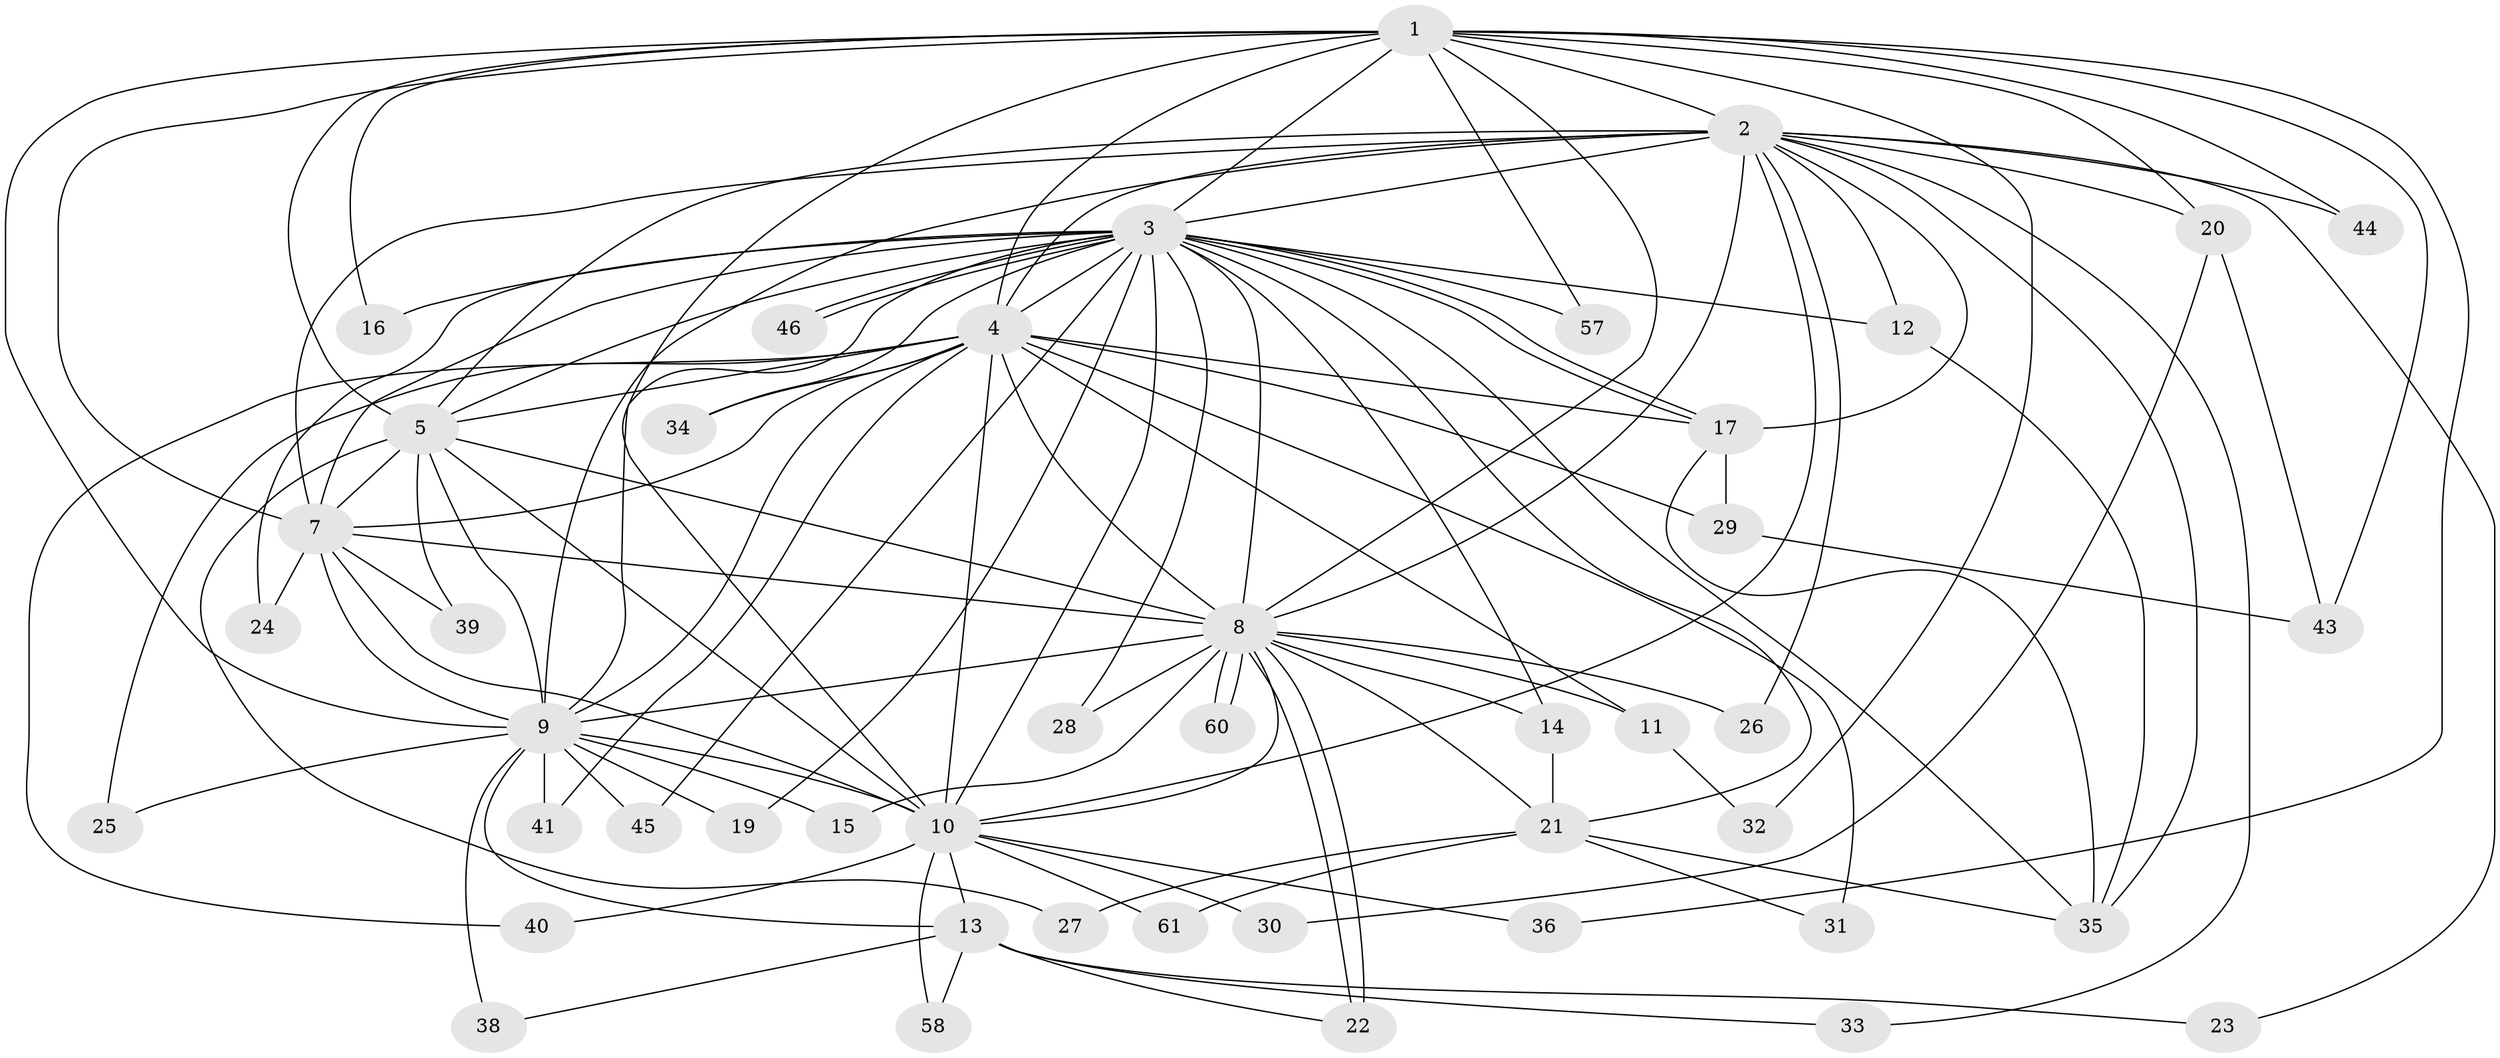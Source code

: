 // original degree distribution, {16: 0.014925373134328358, 21: 0.029850746268656716, 26: 0.014925373134328358, 14: 0.04477611940298507, 13: 0.014925373134328358, 17: 0.014925373134328358, 15: 0.014925373134328358, 3: 0.16417910447761194, 7: 0.029850746268656716, 2: 0.5970149253731343, 6: 0.014925373134328358, 5: 0.029850746268656716, 4: 0.014925373134328358}
// Generated by graph-tools (version 1.1) at 2025/17/03/04/25 18:17:54]
// undirected, 46 vertices, 118 edges
graph export_dot {
graph [start="1"]
  node [color=gray90,style=filled];
  1;
  2 [super="+67+50+48+55+37"];
  3;
  4 [super="+6+51"];
  5 [super="+54"];
  7;
  8 [super="+18+64+42"];
  9;
  10;
  11;
  12;
  13;
  14;
  15;
  16;
  17 [super="+63+56"];
  19;
  20;
  21;
  22 [super="+62"];
  23;
  24;
  25;
  26;
  27;
  28;
  29;
  30;
  31;
  32;
  33;
  34;
  35 [super="+52+66"];
  36;
  38;
  39;
  40;
  41;
  43 [super="+53"];
  44;
  45;
  46;
  57;
  58;
  60;
  61;
  1 -- 2;
  1 -- 3;
  1 -- 4 [weight=2];
  1 -- 5;
  1 -- 7;
  1 -- 8;
  1 -- 9;
  1 -- 10;
  1 -- 16;
  1 -- 20;
  1 -- 32;
  1 -- 36;
  1 -- 44;
  1 -- 57;
  1 -- 43;
  2 -- 3;
  2 -- 4 [weight=3];
  2 -- 5 [weight=2];
  2 -- 7 [weight=3];
  2 -- 8;
  2 -- 9;
  2 -- 10;
  2 -- 12;
  2 -- 20 [weight=2];
  2 -- 23;
  2 -- 26 [weight=2];
  2 -- 33;
  2 -- 35;
  2 -- 17;
  2 -- 44;
  3 -- 4 [weight=3];
  3 -- 5;
  3 -- 7;
  3 -- 8 [weight=2];
  3 -- 9;
  3 -- 10;
  3 -- 12;
  3 -- 14;
  3 -- 16;
  3 -- 17;
  3 -- 17;
  3 -- 19;
  3 -- 21;
  3 -- 24;
  3 -- 28;
  3 -- 34;
  3 -- 45;
  3 -- 46;
  3 -- 46;
  3 -- 57;
  3 -- 35;
  4 -- 5 [weight=2];
  4 -- 7 [weight=2];
  4 -- 8 [weight=2];
  4 -- 9 [weight=3];
  4 -- 10 [weight=2];
  4 -- 29;
  4 -- 34;
  4 -- 40;
  4 -- 11;
  4 -- 41;
  4 -- 17;
  4 -- 25;
  4 -- 31;
  5 -- 7;
  5 -- 8;
  5 -- 9;
  5 -- 10;
  5 -- 27;
  5 -- 39 [weight=2];
  7 -- 8 [weight=2];
  7 -- 9;
  7 -- 10;
  7 -- 24;
  7 -- 39;
  8 -- 9;
  8 -- 10;
  8 -- 11;
  8 -- 14;
  8 -- 15;
  8 -- 22;
  8 -- 22;
  8 -- 26;
  8 -- 28;
  8 -- 60;
  8 -- 60;
  8 -- 21;
  9 -- 10;
  9 -- 13;
  9 -- 15;
  9 -- 19;
  9 -- 25;
  9 -- 38;
  9 -- 41;
  9 -- 45;
  10 -- 13;
  10 -- 30;
  10 -- 36;
  10 -- 40;
  10 -- 58;
  10 -- 61;
  11 -- 32;
  12 -- 35;
  13 -- 23;
  13 -- 33;
  13 -- 38;
  13 -- 58;
  13 -- 22;
  14 -- 21;
  17 -- 29;
  17 -- 35;
  20 -- 30;
  20 -- 43;
  21 -- 27;
  21 -- 31;
  21 -- 61;
  21 -- 35;
  29 -- 43;
}
